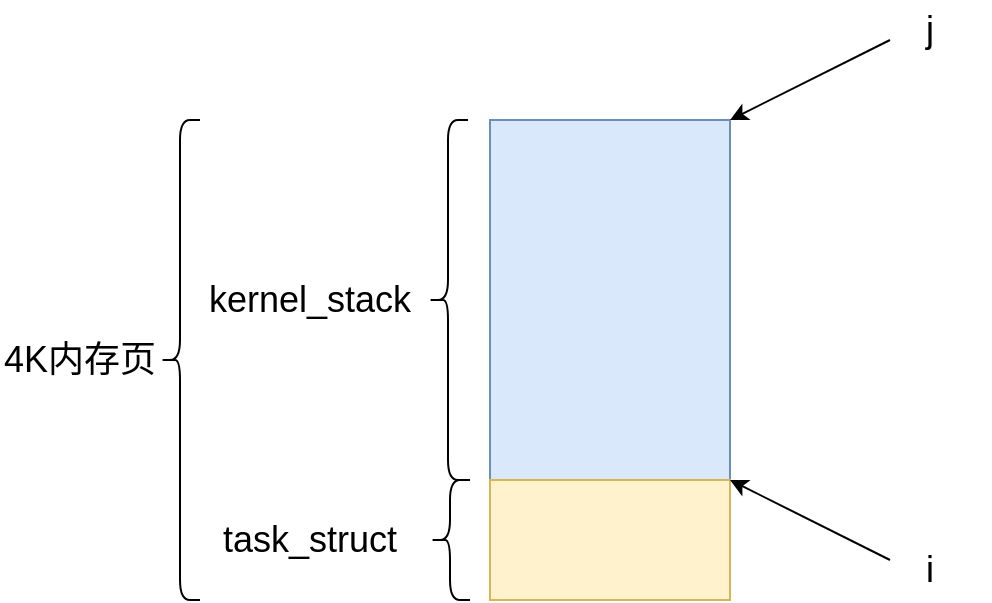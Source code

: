 <mxfile version="20.8.16" type="device"><diagram name="第 1 页" id="P_vDdWh54V5KP6KKxT9e"><mxGraphModel dx="2021" dy="748" grid="1" gridSize="10" guides="1" tooltips="1" connect="1" arrows="1" fold="1" page="1" pageScale="1" pageWidth="827" pageHeight="1169" math="0" shadow="0"><root><mxCell id="0"/><mxCell id="1" parent="0"/><mxCell id="NzWkojkTz-ZVzkL_fruN-2" value="" style="rounded=0;whiteSpace=wrap;html=1;fillColor=#dae8fc;strokeColor=#6c8ebf;" vertex="1" parent="1"><mxGeometry x="240" y="160" width="120" height="180" as="geometry"/></mxCell><mxCell id="NzWkojkTz-ZVzkL_fruN-3" value="" style="rounded=0;whiteSpace=wrap;html=1;fillColor=#fff2cc;strokeColor=#d6b656;" vertex="1" parent="1"><mxGeometry x="240" y="340" width="120" height="60" as="geometry"/></mxCell><mxCell id="NzWkojkTz-ZVzkL_fruN-4" value="" style="shape=curlyBracket;whiteSpace=wrap;html=1;rounded=1;labelPosition=left;verticalLabelPosition=middle;align=right;verticalAlign=middle;" vertex="1" parent="1"><mxGeometry x="75" y="160" width="20" height="240" as="geometry"/></mxCell><mxCell id="NzWkojkTz-ZVzkL_fruN-5" value="&lt;font style=&quot;font-size: 18px;&quot;&gt;4K内存页&lt;/font&gt;" style="text;strokeColor=none;align=center;fillColor=none;html=1;verticalAlign=middle;whiteSpace=wrap;rounded=0;" vertex="1" parent="1"><mxGeometry x="-5" y="265" width="80" height="30" as="geometry"/></mxCell><mxCell id="NzWkojkTz-ZVzkL_fruN-6" value="" style="shape=curlyBracket;whiteSpace=wrap;html=1;rounded=1;labelPosition=left;verticalLabelPosition=middle;align=right;verticalAlign=middle;fontSize=18;" vertex="1" parent="1"><mxGeometry x="210" y="340" width="20" height="60" as="geometry"/></mxCell><mxCell id="NzWkojkTz-ZVzkL_fruN-7" value="&lt;font style=&quot;font-size: 18px;&quot;&gt;task_struct&lt;/font&gt;" style="text;strokeColor=none;align=center;fillColor=none;html=1;verticalAlign=middle;whiteSpace=wrap;rounded=0;" vertex="1" parent="1"><mxGeometry x="110" y="355" width="80" height="30" as="geometry"/></mxCell><mxCell id="NzWkojkTz-ZVzkL_fruN-8" value="&lt;font style=&quot;font-size: 18px;&quot;&gt;kernel_stack&lt;/font&gt;" style="text;strokeColor=none;align=center;fillColor=none;html=1;verticalAlign=middle;whiteSpace=wrap;rounded=0;" vertex="1" parent="1"><mxGeometry x="110" y="235" width="80" height="30" as="geometry"/></mxCell><mxCell id="NzWkojkTz-ZVzkL_fruN-9" value="" style="shape=curlyBracket;whiteSpace=wrap;html=1;rounded=1;labelPosition=left;verticalLabelPosition=middle;align=right;verticalAlign=middle;fontSize=18;" vertex="1" parent="1"><mxGeometry x="209" y="160" width="20" height="180" as="geometry"/></mxCell><mxCell id="NzWkojkTz-ZVzkL_fruN-12" value="" style="endArrow=classic;html=1;rounded=0;fontSize=18;entryX=1;entryY=0;entryDx=0;entryDy=0;" edge="1" parent="1" target="NzWkojkTz-ZVzkL_fruN-2"><mxGeometry width="50" height="50" relative="1" as="geometry"><mxPoint x="440" y="120" as="sourcePoint"/><mxPoint x="550" y="120" as="targetPoint"/></mxGeometry></mxCell><mxCell id="NzWkojkTz-ZVzkL_fruN-13" value="j" style="text;strokeColor=none;align=center;fillColor=none;html=1;verticalAlign=middle;whiteSpace=wrap;rounded=0;fontSize=18;" vertex="1" parent="1"><mxGeometry x="430" y="100" width="60" height="30" as="geometry"/></mxCell><mxCell id="NzWkojkTz-ZVzkL_fruN-14" value="" style="endArrow=classic;html=1;rounded=0;fontSize=18;entryX=1;entryY=0;entryDx=0;entryDy=0;" edge="1" parent="1"><mxGeometry width="50" height="50" relative="1" as="geometry"><mxPoint x="440" y="380" as="sourcePoint"/><mxPoint x="360" y="340" as="targetPoint"/></mxGeometry></mxCell><mxCell id="NzWkojkTz-ZVzkL_fruN-15" value="i" style="text;strokeColor=none;align=center;fillColor=none;html=1;verticalAlign=middle;whiteSpace=wrap;rounded=0;fontSize=18;" vertex="1" parent="1"><mxGeometry x="430" y="370" width="60" height="30" as="geometry"/></mxCell></root></mxGraphModel></diagram></mxfile>